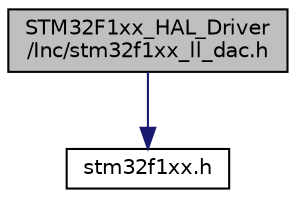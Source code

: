 digraph "STM32F1xx_HAL_Driver/Inc/stm32f1xx_ll_dac.h"
{
 // LATEX_PDF_SIZE
  edge [fontname="Helvetica",fontsize="10",labelfontname="Helvetica",labelfontsize="10"];
  node [fontname="Helvetica",fontsize="10",shape=record];
  Node1 [label="STM32F1xx_HAL_Driver\l/Inc/stm32f1xx_ll_dac.h",height=0.2,width=0.4,color="black", fillcolor="grey75", style="filled", fontcolor="black",tooltip="Header file of DAC LL module."];
  Node1 -> Node2 [color="midnightblue",fontsize="10",style="solid"];
  Node2 [label="stm32f1xx.h",height=0.2,width=0.4,color="black", fillcolor="white", style="filled",URL="$stm32f1xx_8h.html",tooltip="CMSIS STM32F1xx Device Peripheral Access Layer Header File."];
}
